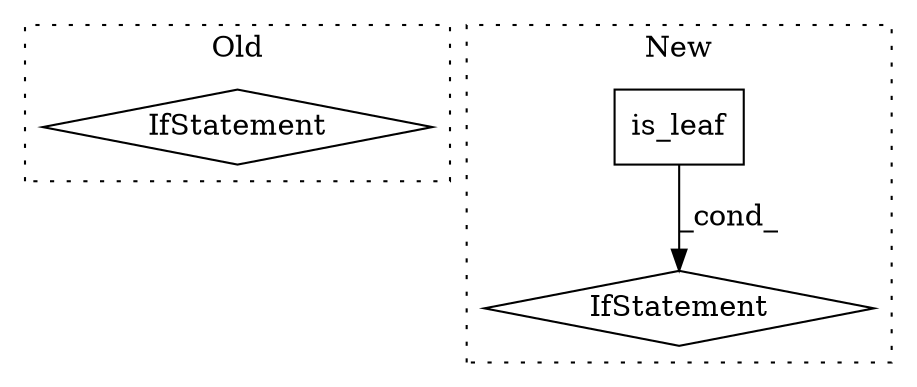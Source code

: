 digraph G {
subgraph cluster0 {
1 [label="IfStatement" a="25" s="13479" l="3" shape="diamond"];
label = "Old";
style="dotted";
}
subgraph cluster1 {
2 [label="is_leaf" a="32" s="14555" l="9" shape="box"];
3 [label="IfStatement" a="25" s="14546,14564" l="4,2" shape="diamond"];
label = "New";
style="dotted";
}
2 -> 3 [label="_cond_"];
}